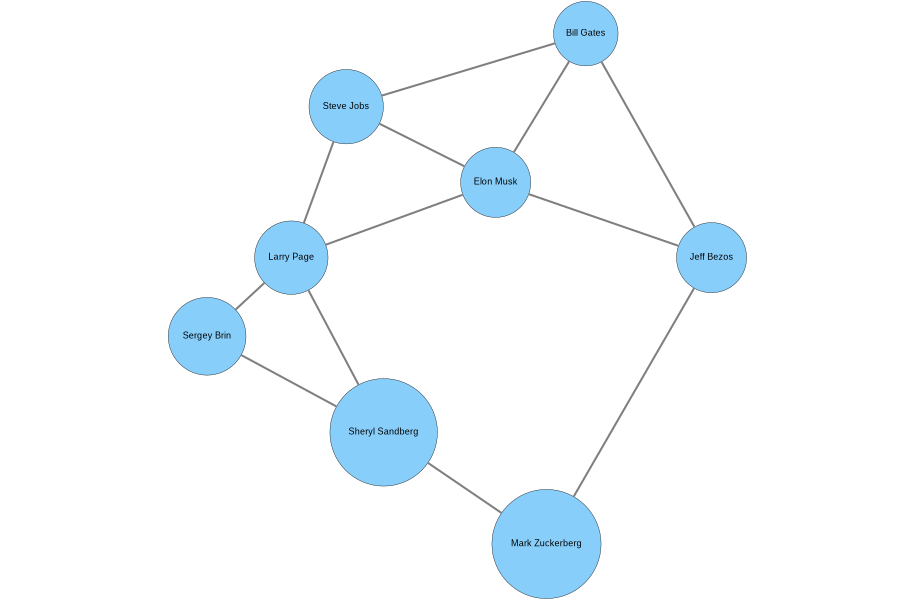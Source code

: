 graph Friends {
    // Graph settings
    splines=polyline; // Use polyline splines for edges
    bgcolor=transparent; // Set the background color to transparent
    size="6,4"; // Set the graph size in inches
    dpi=80; // Set the graph resolution in dots per inch
    ratio=fill; // Scale the graph to fill the available space
    ranksep=0.13; // Set the separation between ranks (rows) in inches
    nodesep=0.2; // Set the separation between nodes in inches
    node [shape=circle, fontname="Arial", fontsize=25]; // Set the default node attributes
    edge [color=gray50, penwidth=5.5]; // Set the default edge attributes

    // Nodes
    "Bill Gates" [style=filled, fillcolor=lightskyblue];
    "Steve Jobs" [style=filled, fillcolor=lightskyblue];
    "Elon Musk" [style=filled, fillcolor=lightskyblue];
    "Larry Page" [style=filled, fillcolor=lightskyblue];
    "Sergey Brin" [style=filled, fillcolor=lightskyblue];
    "Sheryl Sandberg" [style=filled, fillcolor=lightskyblue];
    "Jeff Bezos" [style=filled, fillcolor=lightskyblue];
    "Mark Zuckerberg" [style=filled, fillcolor=lightskyblue];

    // Edges
    "Bill Gates" -- "Steve Jobs";
    "Bill Gates" -- "Elon Musk";
    "Bill Gates" -- "Jeff Bezos";
    "Steve Jobs" -- "Larry Page";
    "Steve Jobs" -- "Elon Musk";
    "Elon Musk" -- "Larry Page";
    "Elon Musk" -- "Jeff Bezos";
    "Larry Page" -- "Sergey Brin";
    "Larry Page" -- "Sheryl Sandberg";
    "Sergey Brin" -- "Sheryl Sandberg";
    "Sheryl Sandberg" -- "Mark Zuckerberg";
    "Jeff Bezos" -- "Mark Zuckerberg";
}

